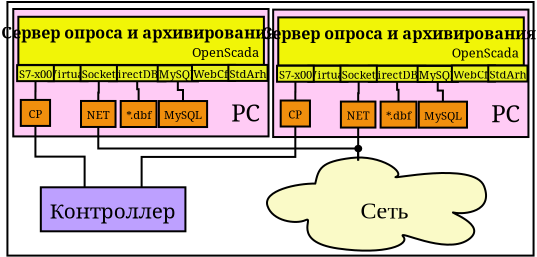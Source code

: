 <?xml version="1.0" encoding="UTF-8"?>
<dia:diagram xmlns:dia="http://www.lysator.liu.se/~alla/dia/">
  <dia:layer name="Тло" visible="true">
    <dia:group>
      <dia:object type="Standard - Box" version="0" id="O0">
        <dia:attribute name="obj_pos">
          <dia:point val="0.146,0.185"/>
        </dia:attribute>
        <dia:attribute name="obj_bb">
          <dia:rectangle val="0.096,0.135;26.503,12.915"/>
        </dia:attribute>
        <dia:attribute name="elem_corner">
          <dia:point val="0.146,0.185"/>
        </dia:attribute>
        <dia:attribute name="elem_width">
          <dia:real val="26.307"/>
        </dia:attribute>
        <dia:attribute name="elem_height">
          <dia:real val="12.68"/>
        </dia:attribute>
        <dia:attribute name="show_background">
          <dia:boolean val="true"/>
        </dia:attribute>
      </dia:object>
      <dia:object type="Flowchart - Box" version="0" id="O1">
        <dia:attribute name="obj_pos">
          <dia:point val="2.581,9.45"/>
        </dia:attribute>
        <dia:attribute name="obj_bb">
          <dia:rectangle val="2.531,9.4;8.331,11.7"/>
        </dia:attribute>
        <dia:attribute name="elem_corner">
          <dia:point val="2.581,9.45"/>
        </dia:attribute>
        <dia:attribute name="elem_width">
          <dia:real val="5.7"/>
        </dia:attribute>
        <dia:attribute name="elem_height">
          <dia:real val="2.2"/>
        </dia:attribute>
        <dia:attribute name="inner_color">
          <dia:color val="#bda0ff"/>
        </dia:attribute>
        <dia:attribute name="show_background">
          <dia:boolean val="true"/>
        </dia:attribute>
        <dia:attribute name="padding">
          <dia:real val="0.4"/>
        </dia:attribute>
        <dia:attribute name="text">
          <dia:composite type="text">
            <dia:attribute name="string">
              <dia:string>#Контроллер#</dia:string>
            </dia:attribute>
            <dia:attribute name="font">
              <dia:font family="serif" style="0" name="Times-Roman"/>
            </dia:attribute>
            <dia:attribute name="height">
              <dia:real val="1.3"/>
            </dia:attribute>
            <dia:attribute name="pos">
              <dia:point val="5.431,10.8"/>
            </dia:attribute>
            <dia:attribute name="color">
              <dia:color val="#000000"/>
            </dia:attribute>
            <dia:attribute name="alignment">
              <dia:enum val="1"/>
            </dia:attribute>
          </dia:composite>
        </dia:attribute>
      </dia:object>
      <dia:object type="Network - Cloud" version="0" id="O2">
        <dia:attribute name="obj_pos">
          <dia:point val="13.125,7.96"/>
        </dia:attribute>
        <dia:attribute name="obj_bb">
          <dia:rectangle val="13.125,7.96;24.078,12.618"/>
        </dia:attribute>
        <dia:attribute name="elem_corner">
          <dia:point val="13.125,7.96"/>
        </dia:attribute>
        <dia:attribute name="elem_width">
          <dia:real val="10.953"/>
        </dia:attribute>
        <dia:attribute name="elem_height">
          <dia:real val="4.658"/>
        </dia:attribute>
        <dia:attribute name="line_width">
          <dia:real val="0.1"/>
        </dia:attribute>
        <dia:attribute name="line_colour">
          <dia:color val="#000000"/>
        </dia:attribute>
        <dia:attribute name="fill_colour">
          <dia:color val="#fafac7"/>
        </dia:attribute>
        <dia:attribute name="show_background">
          <dia:boolean val="true"/>
        </dia:attribute>
        <dia:attribute name="line_style">
          <dia:enum val="0"/>
          <dia:real val="1"/>
        </dia:attribute>
        <dia:attribute name="text">
          <dia:composite type="text">
            <dia:attribute name="string">
              <dia:string>#Cеть#</dia:string>
            </dia:attribute>
            <dia:attribute name="font">
              <dia:font family="times new roman" style="0" name="Times-Roman"/>
            </dia:attribute>
            <dia:attribute name="height">
              <dia:real val="1.5"/>
            </dia:attribute>
            <dia:attribute name="pos">
              <dia:point val="18.895,10.671"/>
            </dia:attribute>
            <dia:attribute name="color">
              <dia:color val="#000000"/>
            </dia:attribute>
            <dia:attribute name="alignment">
              <dia:enum val="1"/>
            </dia:attribute>
          </dia:composite>
        </dia:attribute>
        <dia:attribute name="flip_horizontal">
          <dia:boolean val="false"/>
        </dia:attribute>
        <dia:attribute name="flip_vertical">
          <dia:boolean val="false"/>
        </dia:attribute>
      </dia:object>
      <dia:object type="Standard - Ellipse" version="0" id="O3">
        <dia:attribute name="obj_pos">
          <dia:point val="17.541,7.377"/>
        </dia:attribute>
        <dia:attribute name="obj_bb">
          <dia:rectangle val="17.491,7.327;17.886,7.7"/>
        </dia:attribute>
        <dia:attribute name="elem_corner">
          <dia:point val="17.541,7.377"/>
        </dia:attribute>
        <dia:attribute name="elem_width">
          <dia:real val="0.296"/>
        </dia:attribute>
        <dia:attribute name="elem_height">
          <dia:real val="0.273"/>
        </dia:attribute>
        <dia:attribute name="inner_color">
          <dia:color val="#010101"/>
        </dia:attribute>
      </dia:object>
      <dia:group>
        <dia:object type="Standard - Box" version="0" id="O4">
          <dia:attribute name="obj_pos">
            <dia:point val="0.438,0.535"/>
          </dia:attribute>
          <dia:attribute name="obj_bb">
            <dia:rectangle val="0.388,0.485;13.252,6.956"/>
          </dia:attribute>
          <dia:attribute name="elem_corner">
            <dia:point val="0.438,0.535"/>
          </dia:attribute>
          <dia:attribute name="elem_width">
            <dia:real val="12.764"/>
          </dia:attribute>
          <dia:attribute name="elem_height">
            <dia:real val="6.371"/>
          </dia:attribute>
          <dia:attribute name="inner_color">
            <dia:color val="#ffcbf5"/>
          </dia:attribute>
          <dia:attribute name="show_background">
            <dia:boolean val="true"/>
          </dia:attribute>
        </dia:object>
        <dia:object type="Standard - Text" version="0" id="O5">
          <dia:attribute name="obj_pos">
            <dia:point val="12.063,6.165"/>
          </dia:attribute>
          <dia:attribute name="obj_bb">
            <dia:rectangle val="11.388,5.115;12.738,6.915"/>
          </dia:attribute>
          <dia:attribute name="text">
            <dia:composite type="text">
              <dia:attribute name="string">
                <dia:string>#PC#</dia:string>
              </dia:attribute>
              <dia:attribute name="font">
                <dia:font family="serif" style="0" name="Times-Roman"/>
              </dia:attribute>
              <dia:attribute name="height">
                <dia:real val="1.5"/>
              </dia:attribute>
              <dia:attribute name="pos">
                <dia:point val="12.063,6.165"/>
              </dia:attribute>
              <dia:attribute name="color">
                <dia:color val="#000000"/>
              </dia:attribute>
              <dia:attribute name="alignment">
                <dia:enum val="1"/>
              </dia:attribute>
            </dia:composite>
          </dia:attribute>
        </dia:object>
        <dia:object type="Standard - ZigZagLine" version="0" id="O6">
          <dia:attribute name="obj_pos">
            <dia:point val="4.713,4.142"/>
          </dia:attribute>
          <dia:attribute name="obj_bb">
            <dia:rectangle val="4.639,4.092;4.763,5.183"/>
          </dia:attribute>
          <dia:attribute name="orth_points">
            <dia:point val="4.713,4.142"/>
            <dia:point val="4.713,4.715"/>
            <dia:point val="4.689,4.715"/>
            <dia:point val="4.689,5.133"/>
          </dia:attribute>
          <dia:attribute name="orth_orient">
            <dia:enum val="1"/>
            <dia:enum val="0"/>
            <dia:enum val="1"/>
          </dia:attribute>
          <dia:attribute name="autorouting">
            <dia:boolean val="false"/>
          </dia:attribute>
          <dia:connections>
            <dia:connection handle="1" to="O12" connection="2"/>
          </dia:connections>
        </dia:object>
        <dia:object type="Standard - ZigZagLine" version="0" id="O7">
          <dia:attribute name="obj_pos">
            <dia:point val="8.667,4.152"/>
          </dia:attribute>
          <dia:attribute name="obj_bb">
            <dia:rectangle val="8.617,4.102;8.975,5.187"/>
          </dia:attribute>
          <dia:attribute name="orth_points">
            <dia:point val="8.667,4.152"/>
            <dia:point val="8.667,4.585"/>
            <dia:point val="8.925,4.585"/>
            <dia:point val="8.925,5.137"/>
          </dia:attribute>
          <dia:attribute name="orth_orient">
            <dia:enum val="1"/>
            <dia:enum val="0"/>
            <dia:enum val="1"/>
          </dia:attribute>
          <dia:attribute name="autorouting">
            <dia:boolean val="false"/>
          </dia:attribute>
          <dia:connections>
            <dia:connection handle="1" to="O9" connection="2"/>
          </dia:connections>
        </dia:object>
        <dia:object type="Standard - ZigZagLine" version="0" id="O8">
          <dia:attribute name="obj_pos">
            <dia:point val="6.635,4.147"/>
          </dia:attribute>
          <dia:attribute name="obj_bb">
            <dia:rectangle val="6.585,4.097;6.756,5.185"/>
          </dia:attribute>
          <dia:attribute name="orth_points">
            <dia:point val="6.635,4.147"/>
            <dia:point val="6.635,4.545"/>
            <dia:point val="6.706,4.545"/>
            <dia:point val="6.706,5.135"/>
          </dia:attribute>
          <dia:attribute name="orth_orient">
            <dia:enum val="1"/>
            <dia:enum val="0"/>
            <dia:enum val="1"/>
          </dia:attribute>
          <dia:attribute name="autorouting">
            <dia:boolean val="false"/>
          </dia:attribute>
          <dia:connections>
            <dia:connection handle="1" to="O13" connection="2"/>
          </dia:connections>
        </dia:object>
        <dia:object type="Flowchart - Box" version="0" id="O9">
          <dia:attribute name="obj_pos">
            <dia:point val="7.779,5.137"/>
          </dia:attribute>
          <dia:attribute name="obj_bb">
            <dia:rectangle val="7.729,5.087;10.12,6.487"/>
          </dia:attribute>
          <dia:attribute name="elem_corner">
            <dia:point val="7.779,5.137"/>
          </dia:attribute>
          <dia:attribute name="elem_width">
            <dia:real val="2.29"/>
          </dia:attribute>
          <dia:attribute name="elem_height">
            <dia:real val="1.3"/>
          </dia:attribute>
          <dia:attribute name="inner_color">
            <dia:color val="#f18f0d"/>
          </dia:attribute>
          <dia:attribute name="show_background">
            <dia:boolean val="true"/>
          </dia:attribute>
          <dia:attribute name="padding">
            <dia:real val="0.2"/>
          </dia:attribute>
          <dia:attribute name="text">
            <dia:composite type="text">
              <dia:attribute name="string">
                <dia:string>#MySQL#</dia:string>
              </dia:attribute>
              <dia:attribute name="font">
                <dia:font family="serif" style="0" name="Times-Roman"/>
              </dia:attribute>
              <dia:attribute name="height">
                <dia:real val="0.7"/>
              </dia:attribute>
              <dia:attribute name="pos">
                <dia:point val="8.925,5.937"/>
              </dia:attribute>
              <dia:attribute name="color">
                <dia:color val="#000000"/>
              </dia:attribute>
              <dia:attribute name="alignment">
                <dia:enum val="1"/>
              </dia:attribute>
            </dia:composite>
          </dia:attribute>
        </dia:object>
        <dia:object type="Flowchart - Box" version="0" id="O10">
          <dia:attribute name="obj_pos">
            <dia:point val="0.815,5.081"/>
          </dia:attribute>
          <dia:attribute name="obj_bb">
            <dia:rectangle val="0.765,5.031;2.328,6.431"/>
          </dia:attribute>
          <dia:attribute name="elem_corner">
            <dia:point val="0.815,5.081"/>
          </dia:attribute>
          <dia:attribute name="elem_width">
            <dia:real val="1.463"/>
          </dia:attribute>
          <dia:attribute name="elem_height">
            <dia:real val="1.3"/>
          </dia:attribute>
          <dia:attribute name="inner_color">
            <dia:color val="#f18f0d"/>
          </dia:attribute>
          <dia:attribute name="show_background">
            <dia:boolean val="true"/>
          </dia:attribute>
          <dia:attribute name="padding">
            <dia:real val="0.2"/>
          </dia:attribute>
          <dia:attribute name="text">
            <dia:composite type="text">
              <dia:attribute name="string">
                <dia:string>#CP#</dia:string>
              </dia:attribute>
              <dia:attribute name="font">
                <dia:font family="serif" style="0" name="Times-Roman"/>
              </dia:attribute>
              <dia:attribute name="height">
                <dia:real val="0.7"/>
              </dia:attribute>
              <dia:attribute name="pos">
                <dia:point val="1.546,5.881"/>
              </dia:attribute>
              <dia:attribute name="color">
                <dia:color val="#000000"/>
              </dia:attribute>
              <dia:attribute name="alignment">
                <dia:enum val="1"/>
              </dia:attribute>
            </dia:composite>
          </dia:attribute>
        </dia:object>
        <dia:object type="Standard - ZigZagLine" version="0" id="O11">
          <dia:attribute name="obj_pos">
            <dia:point val="1.55,4.142"/>
          </dia:attribute>
          <dia:attribute name="obj_bb">
            <dia:rectangle val="1.496,4.092;1.6,5.131"/>
          </dia:attribute>
          <dia:attribute name="orth_points">
            <dia:point val="1.55,4.142"/>
            <dia:point val="1.55,4.645"/>
            <dia:point val="1.546,4.645"/>
            <dia:point val="1.546,5.081"/>
          </dia:attribute>
          <dia:attribute name="orth_orient">
            <dia:enum val="1"/>
            <dia:enum val="0"/>
            <dia:enum val="1"/>
          </dia:attribute>
          <dia:attribute name="autorouting">
            <dia:boolean val="false"/>
          </dia:attribute>
          <dia:connections>
            <dia:connection handle="1" to="O10" connection="2"/>
          </dia:connections>
        </dia:object>
        <dia:object type="Flowchart - Box" version="0" id="O12">
          <dia:attribute name="obj_pos">
            <dia:point val="3.825,5.133"/>
          </dia:attribute>
          <dia:attribute name="obj_bb">
            <dia:rectangle val="3.775,5.083;5.603,6.483"/>
          </dia:attribute>
          <dia:attribute name="elem_corner">
            <dia:point val="3.825,5.133"/>
          </dia:attribute>
          <dia:attribute name="elem_width">
            <dia:real val="1.727"/>
          </dia:attribute>
          <dia:attribute name="elem_height">
            <dia:real val="1.3"/>
          </dia:attribute>
          <dia:attribute name="inner_color">
            <dia:color val="#f18f0d"/>
          </dia:attribute>
          <dia:attribute name="show_background">
            <dia:boolean val="true"/>
          </dia:attribute>
          <dia:attribute name="padding">
            <dia:real val="0.2"/>
          </dia:attribute>
          <dia:attribute name="text">
            <dia:composite type="text">
              <dia:attribute name="string">
                <dia:string>#NET#</dia:string>
              </dia:attribute>
              <dia:attribute name="font">
                <dia:font family="serif" style="0" name="Times-Roman"/>
              </dia:attribute>
              <dia:attribute name="height">
                <dia:real val="0.7"/>
              </dia:attribute>
              <dia:attribute name="pos">
                <dia:point val="4.689,5.933"/>
              </dia:attribute>
              <dia:attribute name="color">
                <dia:color val="#000000"/>
              </dia:attribute>
              <dia:attribute name="alignment">
                <dia:enum val="1"/>
              </dia:attribute>
            </dia:composite>
          </dia:attribute>
        </dia:object>
        <dia:object type="Flowchart - Box" version="0" id="O13">
          <dia:attribute name="obj_pos">
            <dia:point val="5.816,5.135"/>
          </dia:attribute>
          <dia:attribute name="obj_bb">
            <dia:rectangle val="5.766,5.085;7.646,6.485"/>
          </dia:attribute>
          <dia:attribute name="elem_corner">
            <dia:point val="5.816,5.135"/>
          </dia:attribute>
          <dia:attribute name="elem_width">
            <dia:real val="1.78"/>
          </dia:attribute>
          <dia:attribute name="elem_height">
            <dia:real val="1.3"/>
          </dia:attribute>
          <dia:attribute name="inner_color">
            <dia:color val="#f18f0d"/>
          </dia:attribute>
          <dia:attribute name="show_background">
            <dia:boolean val="true"/>
          </dia:attribute>
          <dia:attribute name="padding">
            <dia:real val="0.2"/>
          </dia:attribute>
          <dia:attribute name="text">
            <dia:composite type="text">
              <dia:attribute name="string">
                <dia:string>#*.dbf#</dia:string>
              </dia:attribute>
              <dia:attribute name="font">
                <dia:font family="serif" style="0" name="Times-Roman"/>
              </dia:attribute>
              <dia:attribute name="height">
                <dia:real val="0.7"/>
              </dia:attribute>
              <dia:attribute name="pos">
                <dia:point val="6.706,5.935"/>
              </dia:attribute>
              <dia:attribute name="color">
                <dia:color val="#000000"/>
              </dia:attribute>
              <dia:attribute name="alignment">
                <dia:enum val="1"/>
              </dia:attribute>
            </dia:composite>
          </dia:attribute>
        </dia:object>
        <dia:group>
          <dia:object type="Standard - Box" version="0" id="O14">
            <dia:attribute name="obj_pos">
              <dia:point val="0.693,0.924"/>
            </dia:attribute>
            <dia:attribute name="obj_bb">
              <dia:rectangle val="0.643,0.874;13.02,3.381"/>
            </dia:attribute>
            <dia:attribute name="elem_corner">
              <dia:point val="0.693,0.924"/>
            </dia:attribute>
            <dia:attribute name="elem_width">
              <dia:real val="12.277"/>
            </dia:attribute>
            <dia:attribute name="elem_height">
              <dia:real val="2.407"/>
            </dia:attribute>
            <dia:attribute name="inner_color">
              <dia:color val="#f1f507"/>
            </dia:attribute>
            <dia:attribute name="show_background">
              <dia:boolean val="true"/>
            </dia:attribute>
          </dia:object>
          <dia:object type="Standard - Text" version="0" id="O15">
            <dia:attribute name="obj_pos">
              <dia:point val="11.044,2.936"/>
            </dia:attribute>
            <dia:attribute name="obj_bb">
              <dia:rectangle val="9.694,2.336;12.394,3.336"/>
            </dia:attribute>
            <dia:attribute name="text">
              <dia:composite type="text">
                <dia:attribute name="string">
                  <dia:string>#OpenScada#</dia:string>
                </dia:attribute>
                <dia:attribute name="font">
                  <dia:font family="serif" style="0" name="Times-Roman"/>
                </dia:attribute>
                <dia:attribute name="height">
                  <dia:real val="0.8"/>
                </dia:attribute>
                <dia:attribute name="pos">
                  <dia:point val="11.044,2.936"/>
                </dia:attribute>
                <dia:attribute name="color">
                  <dia:color val="#000000"/>
                </dia:attribute>
                <dia:attribute name="alignment">
                  <dia:enum val="1"/>
                </dia:attribute>
              </dia:composite>
            </dia:attribute>
          </dia:object>
          <dia:object type="Flowchart - Box" version="0" id="O16">
            <dia:attribute name="obj_pos">
              <dia:point val="2.41,3.345"/>
            </dia:attribute>
            <dia:attribute name="obj_bb">
              <dia:rectangle val="2.36,3.295;3.992,4.195"/>
            </dia:attribute>
            <dia:attribute name="elem_corner">
              <dia:point val="2.41,3.345"/>
            </dia:attribute>
            <dia:attribute name="elem_width">
              <dia:real val="1.532"/>
            </dia:attribute>
            <dia:attribute name="elem_height">
              <dia:real val="0.8"/>
            </dia:attribute>
            <dia:attribute name="inner_color">
              <dia:color val="#e7f11f"/>
            </dia:attribute>
            <dia:attribute name="show_background">
              <dia:boolean val="true"/>
            </dia:attribute>
            <dia:attribute name="padding">
              <dia:real val="0"/>
            </dia:attribute>
            <dia:attribute name="text">
              <dia:composite type="text">
                <dia:attribute name="string">
                  <dia:string>#Virtual#</dia:string>
                </dia:attribute>
                <dia:attribute name="font">
                  <dia:font family="serif" style="0" name="Times-Roman"/>
                </dia:attribute>
                <dia:attribute name="height">
                  <dia:real val="0.7"/>
                </dia:attribute>
                <dia:attribute name="pos">
                  <dia:point val="3.176,3.895"/>
                </dia:attribute>
                <dia:attribute name="color">
                  <dia:color val="#000000"/>
                </dia:attribute>
                <dia:attribute name="alignment">
                  <dia:enum val="1"/>
                </dia:attribute>
              </dia:composite>
            </dia:attribute>
          </dia:object>
          <dia:object type="Flowchart - Box" version="0" id="O17">
            <dia:attribute name="obj_pos">
              <dia:point val="5.485,3.347"/>
            </dia:attribute>
            <dia:attribute name="obj_bb">
              <dia:rectangle val="5.435,3.297;7.835,4.197"/>
            </dia:attribute>
            <dia:attribute name="elem_corner">
              <dia:point val="5.485,3.347"/>
            </dia:attribute>
            <dia:attribute name="elem_width">
              <dia:real val="2.3"/>
            </dia:attribute>
            <dia:attribute name="elem_height">
              <dia:real val="0.8"/>
            </dia:attribute>
            <dia:attribute name="inner_color">
              <dia:color val="#e7f11f"/>
            </dia:attribute>
            <dia:attribute name="show_background">
              <dia:boolean val="true"/>
            </dia:attribute>
            <dia:attribute name="padding">
              <dia:real val="0"/>
            </dia:attribute>
            <dia:attribute name="text">
              <dia:composite type="text">
                <dia:attribute name="string">
                  <dia:string>#DirectDBF#</dia:string>
                </dia:attribute>
                <dia:attribute name="font">
                  <dia:font family="serif" style="0" name="Times-Roman"/>
                </dia:attribute>
                <dia:attribute name="height">
                  <dia:real val="0.7"/>
                </dia:attribute>
                <dia:attribute name="pos">
                  <dia:point val="6.635,3.897"/>
                </dia:attribute>
                <dia:attribute name="color">
                  <dia:color val="#000000"/>
                </dia:attribute>
                <dia:attribute name="alignment">
                  <dia:enum val="1"/>
                </dia:attribute>
              </dia:composite>
            </dia:attribute>
          </dia:object>
          <dia:object type="Flowchart - Box" version="0" id="O18">
            <dia:attribute name="obj_pos">
              <dia:point val="7.792,3.352"/>
            </dia:attribute>
            <dia:attribute name="obj_bb">
              <dia:rectangle val="7.742,3.302;9.592,4.202"/>
            </dia:attribute>
            <dia:attribute name="elem_corner">
              <dia:point val="7.792,3.352"/>
            </dia:attribute>
            <dia:attribute name="elem_width">
              <dia:real val="1.75"/>
            </dia:attribute>
            <dia:attribute name="elem_height">
              <dia:real val="0.8"/>
            </dia:attribute>
            <dia:attribute name="inner_color">
              <dia:color val="#e7f11f"/>
            </dia:attribute>
            <dia:attribute name="show_background">
              <dia:boolean val="true"/>
            </dia:attribute>
            <dia:attribute name="padding">
              <dia:real val="0"/>
            </dia:attribute>
            <dia:attribute name="text">
              <dia:composite type="text">
                <dia:attribute name="string">
                  <dia:string>#MySQL#</dia:string>
                </dia:attribute>
                <dia:attribute name="font">
                  <dia:font family="serif" style="0" name="Times-Roman"/>
                </dia:attribute>
                <dia:attribute name="height">
                  <dia:real val="0.7"/>
                </dia:attribute>
                <dia:attribute name="pos">
                  <dia:point val="8.667,3.902"/>
                </dia:attribute>
                <dia:attribute name="color">
                  <dia:color val="#000000"/>
                </dia:attribute>
                <dia:attribute name="alignment">
                  <dia:enum val="1"/>
                </dia:attribute>
              </dia:composite>
            </dia:attribute>
          </dia:object>
          <dia:object type="Flowchart - Box" version="0" id="O19">
            <dia:attribute name="obj_pos">
              <dia:point val="0.696,3.342"/>
            </dia:attribute>
            <dia:attribute name="obj_bb">
              <dia:rectangle val="0.646,3.292;2.454,4.192"/>
            </dia:attribute>
            <dia:attribute name="elem_corner">
              <dia:point val="0.696,3.342"/>
            </dia:attribute>
            <dia:attribute name="elem_width">
              <dia:real val="1.708"/>
            </dia:attribute>
            <dia:attribute name="elem_height">
              <dia:real val="0.8"/>
            </dia:attribute>
            <dia:attribute name="inner_color">
              <dia:color val="#e7f11f"/>
            </dia:attribute>
            <dia:attribute name="show_background">
              <dia:boolean val="true"/>
            </dia:attribute>
            <dia:attribute name="padding">
              <dia:real val="0"/>
            </dia:attribute>
            <dia:attribute name="text">
              <dia:composite type="text">
                <dia:attribute name="string">
                  <dia:string>#S7-x00#</dia:string>
                </dia:attribute>
                <dia:attribute name="font">
                  <dia:font family="serif" style="0" name="Times-Roman"/>
                </dia:attribute>
                <dia:attribute name="height">
                  <dia:real val="0.7"/>
                </dia:attribute>
                <dia:attribute name="pos">
                  <dia:point val="1.55,3.892"/>
                </dia:attribute>
                <dia:attribute name="color">
                  <dia:color val="#000000"/>
                </dia:attribute>
                <dia:attribute name="alignment">
                  <dia:enum val="1"/>
                </dia:attribute>
              </dia:composite>
            </dia:attribute>
          </dia:object>
          <dia:object type="Flowchart - Box" version="0" id="O20">
            <dia:attribute name="obj_pos">
              <dia:point val="3.929,3.342"/>
            </dia:attribute>
            <dia:attribute name="obj_bb">
              <dia:rectangle val="3.879,3.292;5.546,4.192"/>
            </dia:attribute>
            <dia:attribute name="elem_corner">
              <dia:point val="3.929,3.342"/>
            </dia:attribute>
            <dia:attribute name="elem_width">
              <dia:real val="1.567"/>
            </dia:attribute>
            <dia:attribute name="elem_height">
              <dia:real val="0.8"/>
            </dia:attribute>
            <dia:attribute name="inner_color">
              <dia:color val="#e7f11f"/>
            </dia:attribute>
            <dia:attribute name="show_background">
              <dia:boolean val="true"/>
            </dia:attribute>
            <dia:attribute name="padding">
              <dia:real val="0"/>
            </dia:attribute>
            <dia:attribute name="text">
              <dia:composite type="text">
                <dia:attribute name="string">
                  <dia:string>#Socket#</dia:string>
                </dia:attribute>
                <dia:attribute name="font">
                  <dia:font family="serif" style="0" name="Times-Roman"/>
                </dia:attribute>
                <dia:attribute name="height">
                  <dia:real val="0.7"/>
                </dia:attribute>
                <dia:attribute name="pos">
                  <dia:point val="4.713,3.892"/>
                </dia:attribute>
                <dia:attribute name="color">
                  <dia:color val="#000000"/>
                </dia:attribute>
                <dia:attribute name="alignment">
                  <dia:enum val="1"/>
                </dia:attribute>
              </dia:composite>
            </dia:attribute>
          </dia:object>
          <dia:object type="Flowchart - Box" version="0" id="O21">
            <dia:attribute name="obj_pos">
              <dia:point val="9.544,3.331"/>
            </dia:attribute>
            <dia:attribute name="obj_bb">
              <dia:rectangle val="9.494,3.281;11.407,4.181"/>
            </dia:attribute>
            <dia:attribute name="elem_corner">
              <dia:point val="9.544,3.331"/>
            </dia:attribute>
            <dia:attribute name="elem_width">
              <dia:real val="1.814"/>
            </dia:attribute>
            <dia:attribute name="elem_height">
              <dia:real val="0.8"/>
            </dia:attribute>
            <dia:attribute name="inner_color">
              <dia:color val="#e7f11f"/>
            </dia:attribute>
            <dia:attribute name="show_background">
              <dia:boolean val="true"/>
            </dia:attribute>
            <dia:attribute name="padding">
              <dia:real val="0"/>
            </dia:attribute>
            <dia:attribute name="text">
              <dia:composite type="text">
                <dia:attribute name="string">
                  <dia:string>#WebCfg#</dia:string>
                </dia:attribute>
                <dia:attribute name="font">
                  <dia:font family="serif" style="0" name="Times-Roman"/>
                </dia:attribute>
                <dia:attribute name="height">
                  <dia:real val="0.7"/>
                </dia:attribute>
                <dia:attribute name="pos">
                  <dia:point val="10.45,3.881"/>
                </dia:attribute>
                <dia:attribute name="color">
                  <dia:color val="#000000"/>
                </dia:attribute>
                <dia:attribute name="alignment">
                  <dia:enum val="1"/>
                </dia:attribute>
              </dia:composite>
            </dia:attribute>
          </dia:object>
          <dia:object type="Flowchart - Box" version="0" id="O22">
            <dia:attribute name="obj_pos">
              <dia:point val="11.365,3.331"/>
            </dia:attribute>
            <dia:attribute name="obj_bb">
              <dia:rectangle val="11.315,3.281;13.035,4.181"/>
            </dia:attribute>
            <dia:attribute name="elem_corner">
              <dia:point val="11.365,3.331"/>
            </dia:attribute>
            <dia:attribute name="elem_width">
              <dia:real val="1.62"/>
            </dia:attribute>
            <dia:attribute name="elem_height">
              <dia:real val="0.8"/>
            </dia:attribute>
            <dia:attribute name="inner_color">
              <dia:color val="#e7f11f"/>
            </dia:attribute>
            <dia:attribute name="show_background">
              <dia:boolean val="true"/>
            </dia:attribute>
            <dia:attribute name="padding">
              <dia:real val="0"/>
            </dia:attribute>
            <dia:attribute name="text">
              <dia:composite type="text">
                <dia:attribute name="string">
                  <dia:string>#StdArh#</dia:string>
                </dia:attribute>
                <dia:attribute name="font">
                  <dia:font family="serif" style="0" name="Times-Roman"/>
                </dia:attribute>
                <dia:attribute name="height">
                  <dia:real val="0.7"/>
                </dia:attribute>
                <dia:attribute name="pos">
                  <dia:point val="12.175,3.881"/>
                </dia:attribute>
                <dia:attribute name="color">
                  <dia:color val="#000000"/>
                </dia:attribute>
                <dia:attribute name="alignment">
                  <dia:enum val="1"/>
                </dia:attribute>
              </dia:composite>
            </dia:attribute>
          </dia:object>
          <dia:object type="Standard - Text" version="0" id="O23">
            <dia:attribute name="obj_pos">
              <dia:point val="6.715,2.015"/>
            </dia:attribute>
            <dia:attribute name="obj_bb">
              <dia:rectangle val="1.09,1.265;12.34,2.515"/>
            </dia:attribute>
            <dia:attribute name="text">
              <dia:composite type="text">
                <dia:attribute name="string">
                  <dia:string>#Сервер опроса и архивирования#</dia:string>
                </dia:attribute>
                <dia:attribute name="font">
                  <dia:font family="serif" style="80" name="Times-Roman"/>
                </dia:attribute>
                <dia:attribute name="height">
                  <dia:real val="1"/>
                </dia:attribute>
                <dia:attribute name="pos">
                  <dia:point val="6.715,2.015"/>
                </dia:attribute>
                <dia:attribute name="color">
                  <dia:color val="#000000"/>
                </dia:attribute>
                <dia:attribute name="alignment">
                  <dia:enum val="1"/>
                </dia:attribute>
              </dia:composite>
            </dia:attribute>
          </dia:object>
        </dia:group>
      </dia:group>
      <dia:group>
        <dia:object type="Standard - Box" version="0" id="O24">
          <dia:attribute name="obj_pos">
            <dia:point val="13.433,0.565"/>
          </dia:attribute>
          <dia:attribute name="obj_bb">
            <dia:rectangle val="13.383,0.515;26.247,6.986"/>
          </dia:attribute>
          <dia:attribute name="elem_corner">
            <dia:point val="13.433,0.565"/>
          </dia:attribute>
          <dia:attribute name="elem_width">
            <dia:real val="12.764"/>
          </dia:attribute>
          <dia:attribute name="elem_height">
            <dia:real val="6.371"/>
          </dia:attribute>
          <dia:attribute name="inner_color">
            <dia:color val="#ffcbf5"/>
          </dia:attribute>
          <dia:attribute name="show_background">
            <dia:boolean val="true"/>
          </dia:attribute>
        </dia:object>
        <dia:object type="Standard - Text" version="0" id="O25">
          <dia:attribute name="obj_pos">
            <dia:point val="25.058,6.195"/>
          </dia:attribute>
          <dia:attribute name="obj_bb">
            <dia:rectangle val="24.383,5.145;25.733,6.945"/>
          </dia:attribute>
          <dia:attribute name="text">
            <dia:composite type="text">
              <dia:attribute name="string">
                <dia:string>#PC#</dia:string>
              </dia:attribute>
              <dia:attribute name="font">
                <dia:font family="serif" style="0" name="Times-Roman"/>
              </dia:attribute>
              <dia:attribute name="height">
                <dia:real val="1.5"/>
              </dia:attribute>
              <dia:attribute name="pos">
                <dia:point val="25.058,6.195"/>
              </dia:attribute>
              <dia:attribute name="color">
                <dia:color val="#000000"/>
              </dia:attribute>
              <dia:attribute name="alignment">
                <dia:enum val="1"/>
              </dia:attribute>
            </dia:composite>
          </dia:attribute>
        </dia:object>
        <dia:object type="Standard - ZigZagLine" version="0" id="O26">
          <dia:attribute name="obj_pos">
            <dia:point val="17.708,4.172"/>
          </dia:attribute>
          <dia:attribute name="obj_bb">
            <dia:rectangle val="17.634,4.122;17.758,5.213"/>
          </dia:attribute>
          <dia:attribute name="orth_points">
            <dia:point val="17.708,4.172"/>
            <dia:point val="17.708,4.745"/>
            <dia:point val="17.684,4.745"/>
            <dia:point val="17.684,5.163"/>
          </dia:attribute>
          <dia:attribute name="orth_orient">
            <dia:enum val="1"/>
            <dia:enum val="0"/>
            <dia:enum val="1"/>
          </dia:attribute>
          <dia:attribute name="autorouting">
            <dia:boolean val="false"/>
          </dia:attribute>
          <dia:connections>
            <dia:connection handle="1" to="O32" connection="2"/>
          </dia:connections>
        </dia:object>
        <dia:object type="Standard - ZigZagLine" version="0" id="O27">
          <dia:attribute name="obj_pos">
            <dia:point val="21.662,4.182"/>
          </dia:attribute>
          <dia:attribute name="obj_bb">
            <dia:rectangle val="21.612,4.132;21.97,5.217"/>
          </dia:attribute>
          <dia:attribute name="orth_points">
            <dia:point val="21.662,4.182"/>
            <dia:point val="21.662,4.614"/>
            <dia:point val="21.92,4.614"/>
            <dia:point val="21.92,5.167"/>
          </dia:attribute>
          <dia:attribute name="orth_orient">
            <dia:enum val="1"/>
            <dia:enum val="0"/>
            <dia:enum val="1"/>
          </dia:attribute>
          <dia:attribute name="autorouting">
            <dia:boolean val="false"/>
          </dia:attribute>
          <dia:connections>
            <dia:connection handle="1" to="O29" connection="2"/>
          </dia:connections>
        </dia:object>
        <dia:object type="Standard - ZigZagLine" version="0" id="O28">
          <dia:attribute name="obj_pos">
            <dia:point val="19.63,4.177"/>
          </dia:attribute>
          <dia:attribute name="obj_bb">
            <dia:rectangle val="19.58,4.127;19.751,5.215"/>
          </dia:attribute>
          <dia:attribute name="orth_points">
            <dia:point val="19.63,4.177"/>
            <dia:point val="19.63,4.575"/>
            <dia:point val="19.701,4.575"/>
            <dia:point val="19.701,5.165"/>
          </dia:attribute>
          <dia:attribute name="orth_orient">
            <dia:enum val="1"/>
            <dia:enum val="0"/>
            <dia:enum val="1"/>
          </dia:attribute>
          <dia:attribute name="autorouting">
            <dia:boolean val="false"/>
          </dia:attribute>
          <dia:connections>
            <dia:connection handle="1" to="O33" connection="2"/>
          </dia:connections>
        </dia:object>
        <dia:object type="Flowchart - Box" version="0" id="O29">
          <dia:attribute name="obj_pos">
            <dia:point val="20.774,5.167"/>
          </dia:attribute>
          <dia:attribute name="obj_bb">
            <dia:rectangle val="20.724,5.117;23.115,6.517"/>
          </dia:attribute>
          <dia:attribute name="elem_corner">
            <dia:point val="20.774,5.167"/>
          </dia:attribute>
          <dia:attribute name="elem_width">
            <dia:real val="2.29"/>
          </dia:attribute>
          <dia:attribute name="elem_height">
            <dia:real val="1.3"/>
          </dia:attribute>
          <dia:attribute name="inner_color">
            <dia:color val="#f18f0d"/>
          </dia:attribute>
          <dia:attribute name="show_background">
            <dia:boolean val="true"/>
          </dia:attribute>
          <dia:attribute name="padding">
            <dia:real val="0.2"/>
          </dia:attribute>
          <dia:attribute name="text">
            <dia:composite type="text">
              <dia:attribute name="string">
                <dia:string>#MySQL#</dia:string>
              </dia:attribute>
              <dia:attribute name="font">
                <dia:font family="serif" style="0" name="Times-Roman"/>
              </dia:attribute>
              <dia:attribute name="height">
                <dia:real val="0.7"/>
              </dia:attribute>
              <dia:attribute name="pos">
                <dia:point val="21.92,5.967"/>
              </dia:attribute>
              <dia:attribute name="color">
                <dia:color val="#000000"/>
              </dia:attribute>
              <dia:attribute name="alignment">
                <dia:enum val="1"/>
              </dia:attribute>
            </dia:composite>
          </dia:attribute>
        </dia:object>
        <dia:object type="Flowchart - Box" version="0" id="O30">
          <dia:attribute name="obj_pos">
            <dia:point val="13.81,5.111"/>
          </dia:attribute>
          <dia:attribute name="obj_bb">
            <dia:rectangle val="13.76,5.061;15.323,6.461"/>
          </dia:attribute>
          <dia:attribute name="elem_corner">
            <dia:point val="13.81,5.111"/>
          </dia:attribute>
          <dia:attribute name="elem_width">
            <dia:real val="1.463"/>
          </dia:attribute>
          <dia:attribute name="elem_height">
            <dia:real val="1.3"/>
          </dia:attribute>
          <dia:attribute name="inner_color">
            <dia:color val="#f18f0d"/>
          </dia:attribute>
          <dia:attribute name="show_background">
            <dia:boolean val="true"/>
          </dia:attribute>
          <dia:attribute name="padding">
            <dia:real val="0.2"/>
          </dia:attribute>
          <dia:attribute name="text">
            <dia:composite type="text">
              <dia:attribute name="string">
                <dia:string>#CP#</dia:string>
              </dia:attribute>
              <dia:attribute name="font">
                <dia:font family="serif" style="0" name="Times-Roman"/>
              </dia:attribute>
              <dia:attribute name="height">
                <dia:real val="0.7"/>
              </dia:attribute>
              <dia:attribute name="pos">
                <dia:point val="14.541,5.911"/>
              </dia:attribute>
              <dia:attribute name="color">
                <dia:color val="#000000"/>
              </dia:attribute>
              <dia:attribute name="alignment">
                <dia:enum val="1"/>
              </dia:attribute>
            </dia:composite>
          </dia:attribute>
        </dia:object>
        <dia:object type="Standard - ZigZagLine" version="0" id="O31">
          <dia:attribute name="obj_pos">
            <dia:point val="14.545,4.172"/>
          </dia:attribute>
          <dia:attribute name="obj_bb">
            <dia:rectangle val="14.491,4.122;14.595,5.161"/>
          </dia:attribute>
          <dia:attribute name="orth_points">
            <dia:point val="14.545,4.172"/>
            <dia:point val="14.545,4.675"/>
            <dia:point val="14.541,4.675"/>
            <dia:point val="14.541,5.111"/>
          </dia:attribute>
          <dia:attribute name="orth_orient">
            <dia:enum val="1"/>
            <dia:enum val="0"/>
            <dia:enum val="1"/>
          </dia:attribute>
          <dia:attribute name="autorouting">
            <dia:boolean val="false"/>
          </dia:attribute>
          <dia:connections>
            <dia:connection handle="1" to="O30" connection="2"/>
          </dia:connections>
        </dia:object>
        <dia:object type="Flowchart - Box" version="0" id="O32">
          <dia:attribute name="obj_pos">
            <dia:point val="16.82,5.163"/>
          </dia:attribute>
          <dia:attribute name="obj_bb">
            <dia:rectangle val="16.77,5.113;18.598,6.513"/>
          </dia:attribute>
          <dia:attribute name="elem_corner">
            <dia:point val="16.82,5.163"/>
          </dia:attribute>
          <dia:attribute name="elem_width">
            <dia:real val="1.727"/>
          </dia:attribute>
          <dia:attribute name="elem_height">
            <dia:real val="1.3"/>
          </dia:attribute>
          <dia:attribute name="inner_color">
            <dia:color val="#f18f0d"/>
          </dia:attribute>
          <dia:attribute name="show_background">
            <dia:boolean val="true"/>
          </dia:attribute>
          <dia:attribute name="padding">
            <dia:real val="0.2"/>
          </dia:attribute>
          <dia:attribute name="text">
            <dia:composite type="text">
              <dia:attribute name="string">
                <dia:string>#NET#</dia:string>
              </dia:attribute>
              <dia:attribute name="font">
                <dia:font family="serif" style="0" name="Times-Roman"/>
              </dia:attribute>
              <dia:attribute name="height">
                <dia:real val="0.7"/>
              </dia:attribute>
              <dia:attribute name="pos">
                <dia:point val="17.684,5.963"/>
              </dia:attribute>
              <dia:attribute name="color">
                <dia:color val="#000000"/>
              </dia:attribute>
              <dia:attribute name="alignment">
                <dia:enum val="1"/>
              </dia:attribute>
            </dia:composite>
          </dia:attribute>
        </dia:object>
        <dia:object type="Flowchart - Box" version="0" id="O33">
          <dia:attribute name="obj_pos">
            <dia:point val="18.811,5.165"/>
          </dia:attribute>
          <dia:attribute name="obj_bb">
            <dia:rectangle val="18.761,5.115;20.641,6.515"/>
          </dia:attribute>
          <dia:attribute name="elem_corner">
            <dia:point val="18.811,5.165"/>
          </dia:attribute>
          <dia:attribute name="elem_width">
            <dia:real val="1.78"/>
          </dia:attribute>
          <dia:attribute name="elem_height">
            <dia:real val="1.3"/>
          </dia:attribute>
          <dia:attribute name="inner_color">
            <dia:color val="#f18f0d"/>
          </dia:attribute>
          <dia:attribute name="show_background">
            <dia:boolean val="true"/>
          </dia:attribute>
          <dia:attribute name="padding">
            <dia:real val="0.2"/>
          </dia:attribute>
          <dia:attribute name="text">
            <dia:composite type="text">
              <dia:attribute name="string">
                <dia:string>#*.dbf#</dia:string>
              </dia:attribute>
              <dia:attribute name="font">
                <dia:font family="serif" style="0" name="Times-Roman"/>
              </dia:attribute>
              <dia:attribute name="height">
                <dia:real val="0.7"/>
              </dia:attribute>
              <dia:attribute name="pos">
                <dia:point val="19.701,5.965"/>
              </dia:attribute>
              <dia:attribute name="color">
                <dia:color val="#000000"/>
              </dia:attribute>
              <dia:attribute name="alignment">
                <dia:enum val="1"/>
              </dia:attribute>
            </dia:composite>
          </dia:attribute>
        </dia:object>
        <dia:group>
          <dia:object type="Standard - Box" version="0" id="O34">
            <dia:attribute name="obj_pos">
              <dia:point val="13.688,0.954"/>
            </dia:attribute>
            <dia:attribute name="obj_bb">
              <dia:rectangle val="13.638,0.904;26.015,3.411"/>
            </dia:attribute>
            <dia:attribute name="elem_corner">
              <dia:point val="13.688,0.954"/>
            </dia:attribute>
            <dia:attribute name="elem_width">
              <dia:real val="12.277"/>
            </dia:attribute>
            <dia:attribute name="elem_height">
              <dia:real val="2.407"/>
            </dia:attribute>
            <dia:attribute name="inner_color">
              <dia:color val="#f1f507"/>
            </dia:attribute>
            <dia:attribute name="show_background">
              <dia:boolean val="true"/>
            </dia:attribute>
          </dia:object>
          <dia:object type="Standard - Text" version="0" id="O35">
            <dia:attribute name="obj_pos">
              <dia:point val="24.039,2.966"/>
            </dia:attribute>
            <dia:attribute name="obj_bb">
              <dia:rectangle val="22.689,2.366;25.389,3.366"/>
            </dia:attribute>
            <dia:attribute name="text">
              <dia:composite type="text">
                <dia:attribute name="string">
                  <dia:string>#OpenScada#</dia:string>
                </dia:attribute>
                <dia:attribute name="font">
                  <dia:font family="serif" style="0" name="Times-Roman"/>
                </dia:attribute>
                <dia:attribute name="height">
                  <dia:real val="0.8"/>
                </dia:attribute>
                <dia:attribute name="pos">
                  <dia:point val="24.039,2.966"/>
                </dia:attribute>
                <dia:attribute name="color">
                  <dia:color val="#000000"/>
                </dia:attribute>
                <dia:attribute name="alignment">
                  <dia:enum val="1"/>
                </dia:attribute>
              </dia:composite>
            </dia:attribute>
          </dia:object>
          <dia:object type="Flowchart - Box" version="0" id="O36">
            <dia:attribute name="obj_pos">
              <dia:point val="15.405,3.375"/>
            </dia:attribute>
            <dia:attribute name="obj_bb">
              <dia:rectangle val="15.355,3.325;16.987,4.225"/>
            </dia:attribute>
            <dia:attribute name="elem_corner">
              <dia:point val="15.405,3.375"/>
            </dia:attribute>
            <dia:attribute name="elem_width">
              <dia:real val="1.532"/>
            </dia:attribute>
            <dia:attribute name="elem_height">
              <dia:real val="0.8"/>
            </dia:attribute>
            <dia:attribute name="inner_color">
              <dia:color val="#e7f11f"/>
            </dia:attribute>
            <dia:attribute name="show_background">
              <dia:boolean val="true"/>
            </dia:attribute>
            <dia:attribute name="padding">
              <dia:real val="0"/>
            </dia:attribute>
            <dia:attribute name="text">
              <dia:composite type="text">
                <dia:attribute name="string">
                  <dia:string>#Virtual#</dia:string>
                </dia:attribute>
                <dia:attribute name="font">
                  <dia:font family="serif" style="0" name="Times-Roman"/>
                </dia:attribute>
                <dia:attribute name="height">
                  <dia:real val="0.7"/>
                </dia:attribute>
                <dia:attribute name="pos">
                  <dia:point val="16.171,3.925"/>
                </dia:attribute>
                <dia:attribute name="color">
                  <dia:color val="#000000"/>
                </dia:attribute>
                <dia:attribute name="alignment">
                  <dia:enum val="1"/>
                </dia:attribute>
              </dia:composite>
            </dia:attribute>
          </dia:object>
          <dia:object type="Flowchart - Box" version="0" id="O37">
            <dia:attribute name="obj_pos">
              <dia:point val="18.48,3.377"/>
            </dia:attribute>
            <dia:attribute name="obj_bb">
              <dia:rectangle val="18.43,3.327;20.83,4.227"/>
            </dia:attribute>
            <dia:attribute name="elem_corner">
              <dia:point val="18.48,3.377"/>
            </dia:attribute>
            <dia:attribute name="elem_width">
              <dia:real val="2.3"/>
            </dia:attribute>
            <dia:attribute name="elem_height">
              <dia:real val="0.8"/>
            </dia:attribute>
            <dia:attribute name="inner_color">
              <dia:color val="#e7f11f"/>
            </dia:attribute>
            <dia:attribute name="show_background">
              <dia:boolean val="true"/>
            </dia:attribute>
            <dia:attribute name="padding">
              <dia:real val="0"/>
            </dia:attribute>
            <dia:attribute name="text">
              <dia:composite type="text">
                <dia:attribute name="string">
                  <dia:string>#DirectDBF#</dia:string>
                </dia:attribute>
                <dia:attribute name="font">
                  <dia:font family="serif" style="0" name="Times-Roman"/>
                </dia:attribute>
                <dia:attribute name="height">
                  <dia:real val="0.7"/>
                </dia:attribute>
                <dia:attribute name="pos">
                  <dia:point val="19.63,3.927"/>
                </dia:attribute>
                <dia:attribute name="color">
                  <dia:color val="#000000"/>
                </dia:attribute>
                <dia:attribute name="alignment">
                  <dia:enum val="1"/>
                </dia:attribute>
              </dia:composite>
            </dia:attribute>
          </dia:object>
          <dia:object type="Flowchart - Box" version="0" id="O38">
            <dia:attribute name="obj_pos">
              <dia:point val="20.787,3.382"/>
            </dia:attribute>
            <dia:attribute name="obj_bb">
              <dia:rectangle val="20.737,3.332;22.587,4.232"/>
            </dia:attribute>
            <dia:attribute name="elem_corner">
              <dia:point val="20.787,3.382"/>
            </dia:attribute>
            <dia:attribute name="elem_width">
              <dia:real val="1.75"/>
            </dia:attribute>
            <dia:attribute name="elem_height">
              <dia:real val="0.8"/>
            </dia:attribute>
            <dia:attribute name="inner_color">
              <dia:color val="#e7f11f"/>
            </dia:attribute>
            <dia:attribute name="show_background">
              <dia:boolean val="true"/>
            </dia:attribute>
            <dia:attribute name="padding">
              <dia:real val="0"/>
            </dia:attribute>
            <dia:attribute name="text">
              <dia:composite type="text">
                <dia:attribute name="string">
                  <dia:string>#MySQL#</dia:string>
                </dia:attribute>
                <dia:attribute name="font">
                  <dia:font family="serif" style="0" name="Times-Roman"/>
                </dia:attribute>
                <dia:attribute name="height">
                  <dia:real val="0.7"/>
                </dia:attribute>
                <dia:attribute name="pos">
                  <dia:point val="21.662,3.932"/>
                </dia:attribute>
                <dia:attribute name="color">
                  <dia:color val="#000000"/>
                </dia:attribute>
                <dia:attribute name="alignment">
                  <dia:enum val="1"/>
                </dia:attribute>
              </dia:composite>
            </dia:attribute>
          </dia:object>
          <dia:object type="Flowchart - Box" version="0" id="O39">
            <dia:attribute name="obj_pos">
              <dia:point val="13.691,3.372"/>
            </dia:attribute>
            <dia:attribute name="obj_bb">
              <dia:rectangle val="13.641,3.322;15.449,4.222"/>
            </dia:attribute>
            <dia:attribute name="elem_corner">
              <dia:point val="13.691,3.372"/>
            </dia:attribute>
            <dia:attribute name="elem_width">
              <dia:real val="1.708"/>
            </dia:attribute>
            <dia:attribute name="elem_height">
              <dia:real val="0.8"/>
            </dia:attribute>
            <dia:attribute name="inner_color">
              <dia:color val="#e7f11f"/>
            </dia:attribute>
            <dia:attribute name="show_background">
              <dia:boolean val="true"/>
            </dia:attribute>
            <dia:attribute name="padding">
              <dia:real val="0"/>
            </dia:attribute>
            <dia:attribute name="text">
              <dia:composite type="text">
                <dia:attribute name="string">
                  <dia:string>#S7-x00#</dia:string>
                </dia:attribute>
                <dia:attribute name="font">
                  <dia:font family="serif" style="0" name="Times-Roman"/>
                </dia:attribute>
                <dia:attribute name="height">
                  <dia:real val="0.7"/>
                </dia:attribute>
                <dia:attribute name="pos">
                  <dia:point val="14.545,3.922"/>
                </dia:attribute>
                <dia:attribute name="color">
                  <dia:color val="#000000"/>
                </dia:attribute>
                <dia:attribute name="alignment">
                  <dia:enum val="1"/>
                </dia:attribute>
              </dia:composite>
            </dia:attribute>
          </dia:object>
          <dia:object type="Flowchart - Box" version="0" id="O40">
            <dia:attribute name="obj_pos">
              <dia:point val="16.924,3.372"/>
            </dia:attribute>
            <dia:attribute name="obj_bb">
              <dia:rectangle val="16.874,3.322;18.541,4.222"/>
            </dia:attribute>
            <dia:attribute name="elem_corner">
              <dia:point val="16.924,3.372"/>
            </dia:attribute>
            <dia:attribute name="elem_width">
              <dia:real val="1.567"/>
            </dia:attribute>
            <dia:attribute name="elem_height">
              <dia:real val="0.8"/>
            </dia:attribute>
            <dia:attribute name="inner_color">
              <dia:color val="#e7f11f"/>
            </dia:attribute>
            <dia:attribute name="show_background">
              <dia:boolean val="true"/>
            </dia:attribute>
            <dia:attribute name="padding">
              <dia:real val="0"/>
            </dia:attribute>
            <dia:attribute name="text">
              <dia:composite type="text">
                <dia:attribute name="string">
                  <dia:string>#Socket#</dia:string>
                </dia:attribute>
                <dia:attribute name="font">
                  <dia:font family="serif" style="0" name="Times-Roman"/>
                </dia:attribute>
                <dia:attribute name="height">
                  <dia:real val="0.7"/>
                </dia:attribute>
                <dia:attribute name="pos">
                  <dia:point val="17.708,3.922"/>
                </dia:attribute>
                <dia:attribute name="color">
                  <dia:color val="#000000"/>
                </dia:attribute>
                <dia:attribute name="alignment">
                  <dia:enum val="1"/>
                </dia:attribute>
              </dia:composite>
            </dia:attribute>
          </dia:object>
          <dia:object type="Flowchart - Box" version="0" id="O41">
            <dia:attribute name="obj_pos">
              <dia:point val="22.539,3.361"/>
            </dia:attribute>
            <dia:attribute name="obj_bb">
              <dia:rectangle val="22.489,3.311;24.402,4.211"/>
            </dia:attribute>
            <dia:attribute name="elem_corner">
              <dia:point val="22.539,3.361"/>
            </dia:attribute>
            <dia:attribute name="elem_width">
              <dia:real val="1.814"/>
            </dia:attribute>
            <dia:attribute name="elem_height">
              <dia:real val="0.8"/>
            </dia:attribute>
            <dia:attribute name="inner_color">
              <dia:color val="#e7f11f"/>
            </dia:attribute>
            <dia:attribute name="show_background">
              <dia:boolean val="true"/>
            </dia:attribute>
            <dia:attribute name="padding">
              <dia:real val="0"/>
            </dia:attribute>
            <dia:attribute name="text">
              <dia:composite type="text">
                <dia:attribute name="string">
                  <dia:string>#WebCfg#</dia:string>
                </dia:attribute>
                <dia:attribute name="font">
                  <dia:font family="serif" style="0" name="Times-Roman"/>
                </dia:attribute>
                <dia:attribute name="height">
                  <dia:real val="0.7"/>
                </dia:attribute>
                <dia:attribute name="pos">
                  <dia:point val="23.445,3.911"/>
                </dia:attribute>
                <dia:attribute name="color">
                  <dia:color val="#000000"/>
                </dia:attribute>
                <dia:attribute name="alignment">
                  <dia:enum val="1"/>
                </dia:attribute>
              </dia:composite>
            </dia:attribute>
          </dia:object>
          <dia:object type="Flowchart - Box" version="0" id="O42">
            <dia:attribute name="obj_pos">
              <dia:point val="24.36,3.361"/>
            </dia:attribute>
            <dia:attribute name="obj_bb">
              <dia:rectangle val="24.31,3.311;26.03,4.211"/>
            </dia:attribute>
            <dia:attribute name="elem_corner">
              <dia:point val="24.36,3.361"/>
            </dia:attribute>
            <dia:attribute name="elem_width">
              <dia:real val="1.62"/>
            </dia:attribute>
            <dia:attribute name="elem_height">
              <dia:real val="0.8"/>
            </dia:attribute>
            <dia:attribute name="inner_color">
              <dia:color val="#e7f11f"/>
            </dia:attribute>
            <dia:attribute name="show_background">
              <dia:boolean val="true"/>
            </dia:attribute>
            <dia:attribute name="padding">
              <dia:real val="0"/>
            </dia:attribute>
            <dia:attribute name="text">
              <dia:composite type="text">
                <dia:attribute name="string">
                  <dia:string>#StdArh#</dia:string>
                </dia:attribute>
                <dia:attribute name="font">
                  <dia:font family="serif" style="0" name="Times-Roman"/>
                </dia:attribute>
                <dia:attribute name="height">
                  <dia:real val="0.7"/>
                </dia:attribute>
                <dia:attribute name="pos">
                  <dia:point val="25.17,3.911"/>
                </dia:attribute>
                <dia:attribute name="color">
                  <dia:color val="#000000"/>
                </dia:attribute>
                <dia:attribute name="alignment">
                  <dia:enum val="1"/>
                </dia:attribute>
              </dia:composite>
            </dia:attribute>
          </dia:object>
          <dia:object type="Standard - Text" version="0" id="O43">
            <dia:attribute name="obj_pos">
              <dia:point val="19.71,2.045"/>
            </dia:attribute>
            <dia:attribute name="obj_bb">
              <dia:rectangle val="14.085,1.295;25.335,2.545"/>
            </dia:attribute>
            <dia:attribute name="text">
              <dia:composite type="text">
                <dia:attribute name="string">
                  <dia:string>#Сервер опроса и архивирования#</dia:string>
                </dia:attribute>
                <dia:attribute name="font">
                  <dia:font family="serif" style="80" name="Times-Roman"/>
                </dia:attribute>
                <dia:attribute name="height">
                  <dia:real val="1"/>
                </dia:attribute>
                <dia:attribute name="pos">
                  <dia:point val="19.71,2.045"/>
                </dia:attribute>
                <dia:attribute name="color">
                  <dia:color val="#000000"/>
                </dia:attribute>
                <dia:attribute name="alignment">
                  <dia:enum val="1"/>
                </dia:attribute>
              </dia:composite>
            </dia:attribute>
          </dia:object>
        </dia:group>
      </dia:group>
      <dia:object type="Standard - ZigZagLine" version="0" id="O44">
        <dia:attribute name="obj_pos">
          <dia:point val="14.541,6.411"/>
        </dia:attribute>
        <dia:attribute name="obj_bb">
          <dia:rectangle val="6.806,6.361;14.591,9.5"/>
        </dia:attribute>
        <dia:attribute name="orth_points">
          <dia:point val="14.541,6.411"/>
          <dia:point val="14.541,7.931"/>
          <dia:point val="6.856,7.931"/>
          <dia:point val="6.856,9.45"/>
        </dia:attribute>
        <dia:attribute name="orth_orient">
          <dia:enum val="1"/>
          <dia:enum val="0"/>
          <dia:enum val="1"/>
        </dia:attribute>
        <dia:connections>
          <dia:connection handle="1" to="O1" connection="3"/>
        </dia:connections>
      </dia:object>
      <dia:object type="Standard - ZigZagLine" version="0" id="O45">
        <dia:attribute name="obj_pos">
          <dia:point val="17.684,6.463"/>
        </dia:attribute>
        <dia:attribute name="obj_bb">
          <dia:rectangle val="17.632,6.413;17.734,8.162"/>
        </dia:attribute>
        <dia:attribute name="orth_points">
          <dia:point val="17.684,6.463"/>
          <dia:point val="17.684,7.5"/>
          <dia:point val="17.682,7.5"/>
          <dia:point val="17.682,8.112"/>
        </dia:attribute>
        <dia:attribute name="orth_orient">
          <dia:enum val="1"/>
          <dia:enum val="0"/>
          <dia:enum val="1"/>
        </dia:attribute>
        <dia:connections>
          <dia:connection handle="1" to="O2" connection="3"/>
        </dia:connections>
      </dia:object>
      <dia:object type="Standard - ZigZagLine" version="0" id="O46">
        <dia:attribute name="obj_pos">
          <dia:point val="4.689,6.433"/>
        </dia:attribute>
        <dia:attribute name="obj_bb">
          <dia:rectangle val="4.639,6.383;17.732,8.162"/>
        </dia:attribute>
        <dia:attribute name="orth_points">
          <dia:point val="4.689,6.433"/>
          <dia:point val="4.689,7.51"/>
          <dia:point val="17.682,7.51"/>
          <dia:point val="17.682,8.112"/>
        </dia:attribute>
        <dia:attribute name="orth_orient">
          <dia:enum val="1"/>
          <dia:enum val="0"/>
          <dia:enum val="1"/>
        </dia:attribute>
        <dia:connections>
          <dia:connection handle="1" to="O2" connection="3"/>
        </dia:connections>
      </dia:object>
      <dia:object type="Standard - ZigZagLine" version="0" id="O47">
        <dia:attribute name="obj_pos">
          <dia:point val="1.546,6.381"/>
        </dia:attribute>
        <dia:attribute name="obj_bb">
          <dia:rectangle val="1.496,6.331;4.056,9.5"/>
        </dia:attribute>
        <dia:attribute name="orth_points">
          <dia:point val="1.546,6.381"/>
          <dia:point val="1.546,7.916"/>
          <dia:point val="4.006,7.916"/>
          <dia:point val="4.006,9.45"/>
        </dia:attribute>
        <dia:attribute name="orth_orient">
          <dia:enum val="1"/>
          <dia:enum val="0"/>
          <dia:enum val="1"/>
        </dia:attribute>
        <dia:connections>
          <dia:connection handle="1" to="O1" connection="1"/>
        </dia:connections>
      </dia:object>
    </dia:group>
  </dia:layer>
</dia:diagram>
